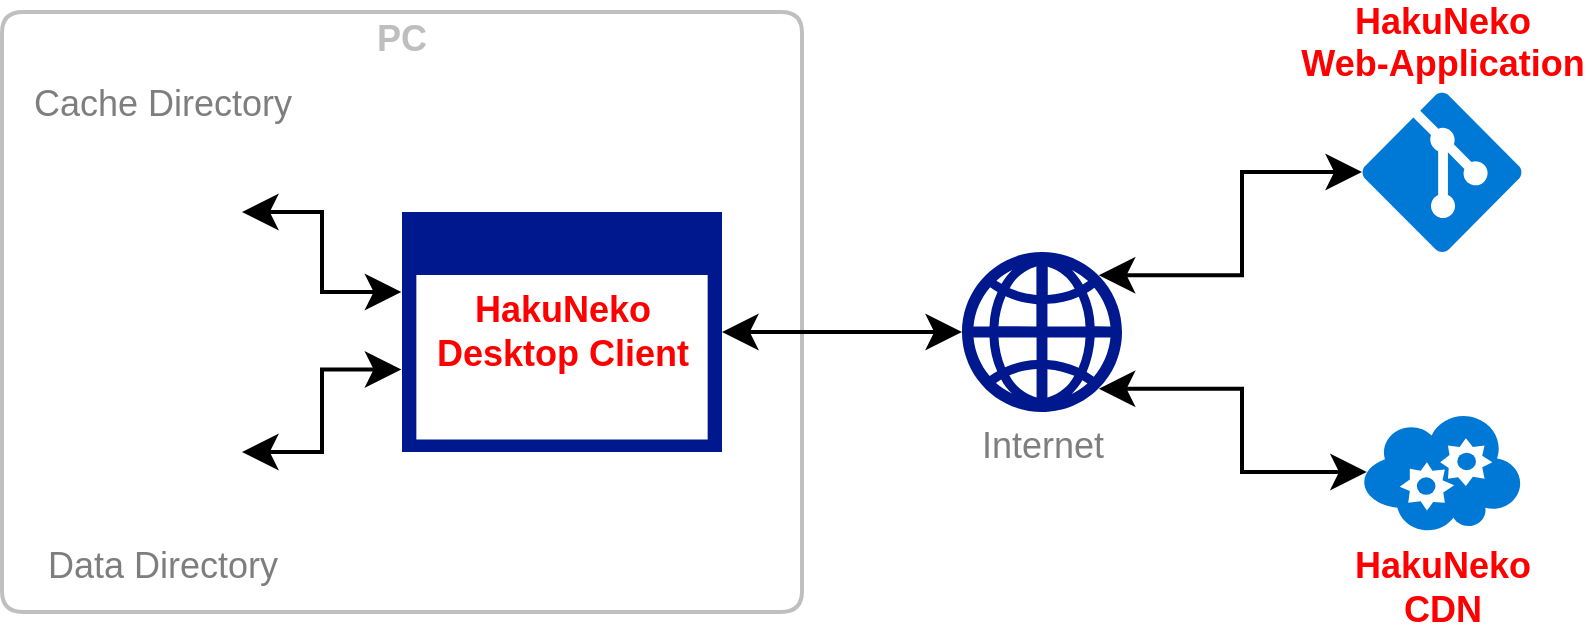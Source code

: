 <mxfile version="10.6.1" type="device"><diagram id="0P-12oa3ujY57cMapTF8" name="Page-1"><mxGraphModel dx="3203" dy="1117" grid="1" gridSize="10" guides="1" tooltips="1" connect="1" arrows="1" fold="1" page="1" pageScale="1" pageWidth="1169" pageHeight="827" math="0" shadow="0"><root><mxCell id="0"/><mxCell id="1" parent="0"/><mxCell id="jYzPDrLLt1-cVC46DZot-11" style="edgeStyle=orthogonalEdgeStyle;rounded=0;orthogonalLoop=1;jettySize=auto;html=1;entryX=0;entryY=0.5;entryDx=0;entryDy=0;entryPerimeter=0;startArrow=classic;startFill=1;startSize=12;endSize=12;strokeWidth=2;fontSize=18;" edge="1" parent="1" source="jYzPDrLLt1-cVC46DZot-1" target="jYzPDrLLt1-cVC46DZot-2"><mxGeometry relative="1" as="geometry"/></mxCell><mxCell id="jYzPDrLLt1-cVC46DZot-12" style="edgeStyle=orthogonalEdgeStyle;rounded=0;orthogonalLoop=1;jettySize=auto;html=1;exitX=0.855;exitY=0.145;exitDx=0;exitDy=0;exitPerimeter=0;entryX=0;entryY=0.5;entryDx=0;entryDy=0;entryPerimeter=0;startArrow=classic;startFill=1;startSize=12;endSize=12;strokeWidth=2;fontSize=18;" edge="1" parent="1" source="jYzPDrLLt1-cVC46DZot-2" target="jYzPDrLLt1-cVC46DZot-3"><mxGeometry relative="1" as="geometry"/></mxCell><mxCell id="jYzPDrLLt1-cVC46DZot-35" style="edgeStyle=orthogonalEdgeStyle;rounded=0;orthogonalLoop=1;jettySize=auto;html=1;exitX=0.855;exitY=0.855;exitDx=0;exitDy=0;exitPerimeter=0;entryX=0.03;entryY=0.5;entryDx=0;entryDy=0;entryPerimeter=0;startArrow=classic;startFill=1;startSize=12;endSize=12;strokeWidth=2;fontSize=18;" edge="1" parent="1" source="jYzPDrLLt1-cVC46DZot-2" target="jYzPDrLLt1-cVC46DZot-34"><mxGeometry relative="1" as="geometry"/></mxCell><mxCell id="jYzPDrLLt1-cVC46DZot-2" value="Internet" style="shadow=0;dashed=0;html=1;strokeColor=none;labelPosition=center;verticalLabelPosition=bottom;verticalAlign=top;align=center;shape=mxgraph.mscae.enterprise.web;fillColor=#00188D;fontSize=18;fontStyle=0;textOpacity=50;gradientColor=none;" vertex="1" parent="1"><mxGeometry x="400" y="280" width="80" height="80" as="geometry"/></mxCell><mxCell id="jYzPDrLLt1-cVC46DZot-3" value="HakuNeko&lt;br&gt;Web-Application" style="shadow=0;dashed=0;html=1;strokeColor=none;fillColor=#0079D6;labelPosition=center;verticalLabelPosition=top;verticalAlign=bottom;align=center;shape=mxgraph.azure.git_repository;fontStyle=1;fontSize=18;fontColor=#FF0000;" vertex="1" parent="1"><mxGeometry x="600" y="200" width="80" height="80" as="geometry"/></mxCell><mxCell id="jYzPDrLLt1-cVC46DZot-13" value="PC" style="swimlane;fontSize=18;labelBackgroundColor=none;labelBorderColor=none;opacity=25;rounded=1;shadow=0;comic=0;glass=0;strokeWidth=2;perimeterSpacing=0;textOpacity=25;swimlaneLine=0;" vertex="1" parent="1"><mxGeometry x="-80" y="160" width="400" height="300" as="geometry"><mxRectangle x="-60" y="120" width="110" height="30" as="alternateBounds"/></mxGeometry></mxCell><mxCell id="jYzPDrLLt1-cVC46DZot-33" style="edgeStyle=orthogonalEdgeStyle;rounded=0;orthogonalLoop=1;jettySize=auto;html=1;exitX=1;exitY=0.5;exitDx=0;exitDy=0;entryX=-0.002;entryY=0.656;entryDx=0;entryDy=0;entryPerimeter=0;startArrow=classic;startFill=1;startSize=12;endSize=12;strokeWidth=2;" edge="1" parent="jYzPDrLLt1-cVC46DZot-13" source="jYzPDrLLt1-cVC46DZot-5" target="jYzPDrLLt1-cVC46DZot-1"><mxGeometry relative="1" as="geometry"/></mxCell><mxCell id="jYzPDrLLt1-cVC46DZot-5" value="Data Directory" style="shape=image;html=1;verticalAlign=top;verticalLabelPosition=bottom;labelBackgroundColor=#ffffff;imageAspect=0;aspect=fixed;image=https://cdn3.iconfinder.com/data/icons/tango-icon-library/48/user-home-128.png;fontSize=18;textOpacity=50;" vertex="1" parent="jYzPDrLLt1-cVC46DZot-13"><mxGeometry x="40" y="180" width="80" height="80" as="geometry"/></mxCell><mxCell id="jYzPDrLLt1-cVC46DZot-1" value="HakuNeko&lt;br&gt;Desktop Client" style="shadow=0;dashed=0;html=1;strokeColor=none;labelPosition=center;verticalLabelPosition=middle;verticalAlign=middle;align=center;shape=mxgraph.mscae.enterprise.application_blank;fillColor=#00188D;fontSize=18;fontStyle=1;fontColor=#FF0000;labelBackgroundColor=none;labelBorderColor=none;" vertex="1" parent="jYzPDrLLt1-cVC46DZot-13"><mxGeometry x="200" y="100" width="160" height="120" as="geometry"/></mxCell><mxCell id="jYzPDrLLt1-cVC46DZot-29" value="Cache Directory" style="shape=image;html=1;verticalAlign=bottom;verticalLabelPosition=top;labelBackgroundColor=#ffffff;imageAspect=0;aspect=fixed;image=https://cdn2.iconfinder.com/data/icons/whcompare-isometric-web-hosting-servers/50/database-cache-128.png;fontSize=18;labelPosition=center;align=center;textOpacity=50;" vertex="1" parent="jYzPDrLLt1-cVC46DZot-13"><mxGeometry x="40" y="60" width="80" height="80" as="geometry"/></mxCell><mxCell id="jYzPDrLLt1-cVC46DZot-31" style="edgeStyle=orthogonalEdgeStyle;rounded=0;orthogonalLoop=1;jettySize=auto;html=1;exitX=-0.002;exitY=0.333;exitDx=0;exitDy=0;exitPerimeter=0;entryX=1;entryY=0.5;entryDx=0;entryDy=0;strokeWidth=2;startArrow=classic;startFill=1;endSize=12;startSize=12;" edge="1" parent="jYzPDrLLt1-cVC46DZot-13" source="jYzPDrLLt1-cVC46DZot-1" target="jYzPDrLLt1-cVC46DZot-29"><mxGeometry relative="1" as="geometry"/></mxCell><mxCell id="jYzPDrLLt1-cVC46DZot-34" value="HakuNeko&lt;br&gt;CDN" style="shadow=0;dashed=0;html=1;strokeColor=none;fillColor=#0079D6;labelPosition=center;verticalLabelPosition=bottom;verticalAlign=top;align=center;shape=mxgraph.azure.cloud_service;fontSize=18;fontStyle=1;fontColor=#FF0000;" vertex="1" parent="1"><mxGeometry x="600" y="360" width="80" height="60" as="geometry"/></mxCell></root></mxGraphModel></diagram></mxfile>